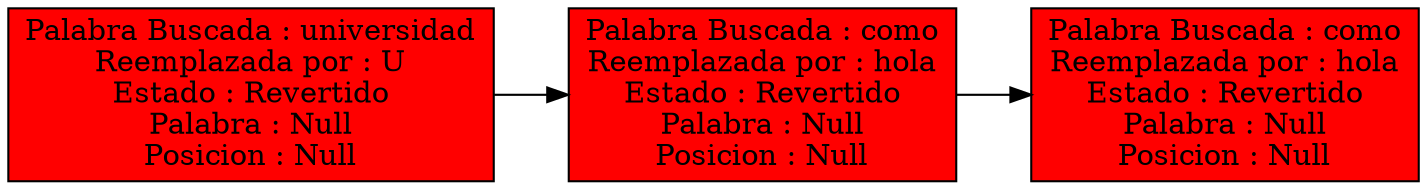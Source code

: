 digraph G{
rankdir = LR;
p0[shape=box label="Palabra Buscada : universidad
Reemplazada por : U
Estado : Revertido
Palabra : Null
Posicion : Null
"style=filled fillcolor=red];
p1[shape=box label="Palabra Buscada : como
Reemplazada por : hola
Estado : Revertido
Palabra : Null
Posicion : Null
"style=filled fillcolor=red];
p2[shape=box label="Palabra Buscada : como
Reemplazada por : hola
Estado : Revertido
Palabra : Null
Posicion : Null
"style=filled fillcolor=red];
p0->p1;
p1->p2;
}
